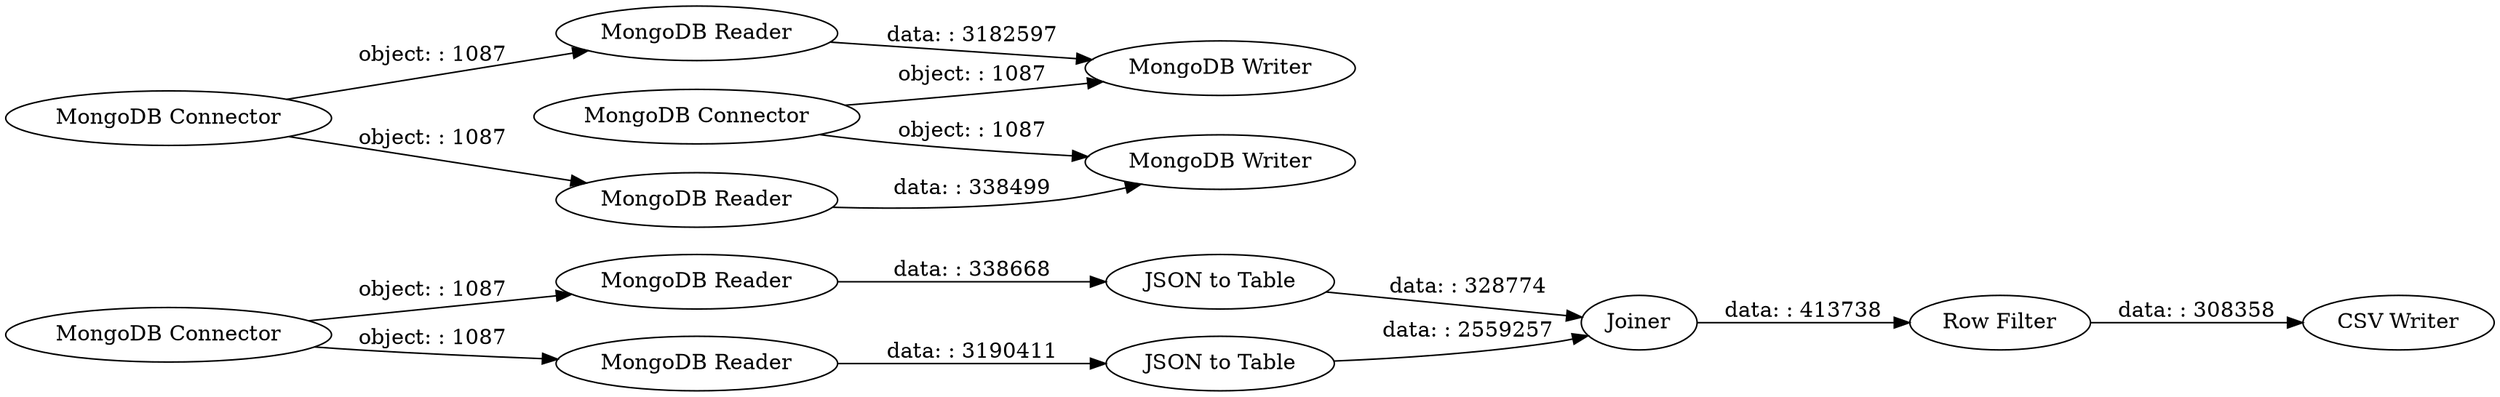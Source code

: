 digraph {
	"-1885270515237670271_11" [label="JSON to Table"]
	"-1885270515237670271_12" [label="JSON to Table"]
	"-1885270515237670271_10" [label="MongoDB Reader"]
	"-1885270515237670271_2" [label="MongoDB Reader"]
	"-1885270515237670271_9" [label="MongoDB Reader"]
	"-1885270515237670271_5" [label="MongoDB Reader"]
	"-1885270515237670271_4" [label="MongoDB Connector"]
	"-1885270515237670271_1" [label="MongoDB Connector"]
	"-1885270515237670271_6" [label="MongoDB Writer"]
	"-1885270515237670271_19" [label="CSV Writer"]
	"-1885270515237670271_18" [label="Row Filter"]
	"-1885270515237670271_7" [label="MongoDB Writer"]
	"-1885270515237670271_8" [label="MongoDB Connector"]
	"-1885270515237670271_13" [label=Joiner]
	"-1885270515237670271_12" -> "-1885270515237670271_13" [label="data: : 328774"]
	"-1885270515237670271_10" -> "-1885270515237670271_12" [label="data: : 338668"]
	"-1885270515237670271_1" -> "-1885270515237670271_2" [label="object: : 1087"]
	"-1885270515237670271_8" -> "-1885270515237670271_9" [label="object: : 1087"]
	"-1885270515237670271_1" -> "-1885270515237670271_5" [label="object: : 1087"]
	"-1885270515237670271_13" -> "-1885270515237670271_18" [label="data: : 413738"]
	"-1885270515237670271_18" -> "-1885270515237670271_19" [label="data: : 308358"]
	"-1885270515237670271_8" -> "-1885270515237670271_10" [label="object: : 1087"]
	"-1885270515237670271_9" -> "-1885270515237670271_11" [label="data: : 3190411"]
	"-1885270515237670271_11" -> "-1885270515237670271_13" [label="data: : 2559257"]
	"-1885270515237670271_4" -> "-1885270515237670271_6" [label="object: : 1087"]
	"-1885270515237670271_2" -> "-1885270515237670271_6" [label="data: : 3182597"]
	"-1885270515237670271_5" -> "-1885270515237670271_7" [label="data: : 338499"]
	"-1885270515237670271_4" -> "-1885270515237670271_7" [label="object: : 1087"]
	rankdir=LR
}
